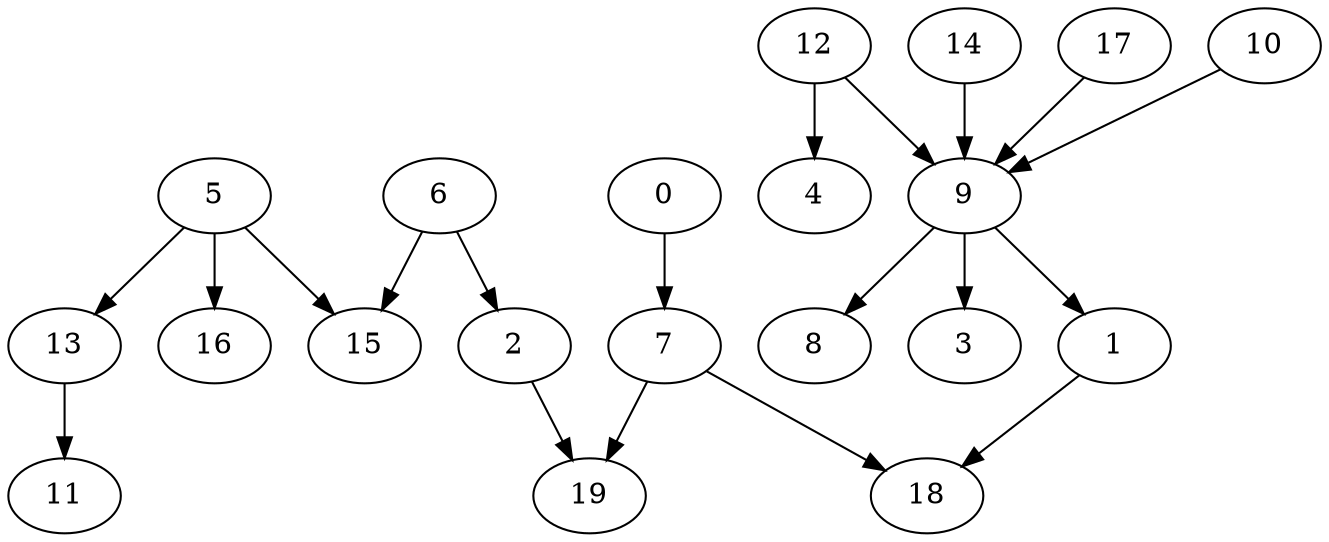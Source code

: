 digraph arbol {13 -> 11[Label=3];
10 -> 9[Label=3];
9 -> 8[Label=3];
9 -> 3[Label=3];
0 -> 7[Label=3];
14 -> 9[Label=2];
12 -> 9[Label=2];
12 -> 4[Label=2];
9 -> 1[Label=2];
6 -> 15[Label=2];
5 -> 13[Label=2];
5 -> 16[Label=2];
17 -> 9[Label=1];
7 -> 19[Label=1];
7 -> 18[Label=1];
6 -> 2[Label=1];
5 -> 15[Label=1];
2 -> 19[Label=1];
1 -> 18[Label=1];
}
